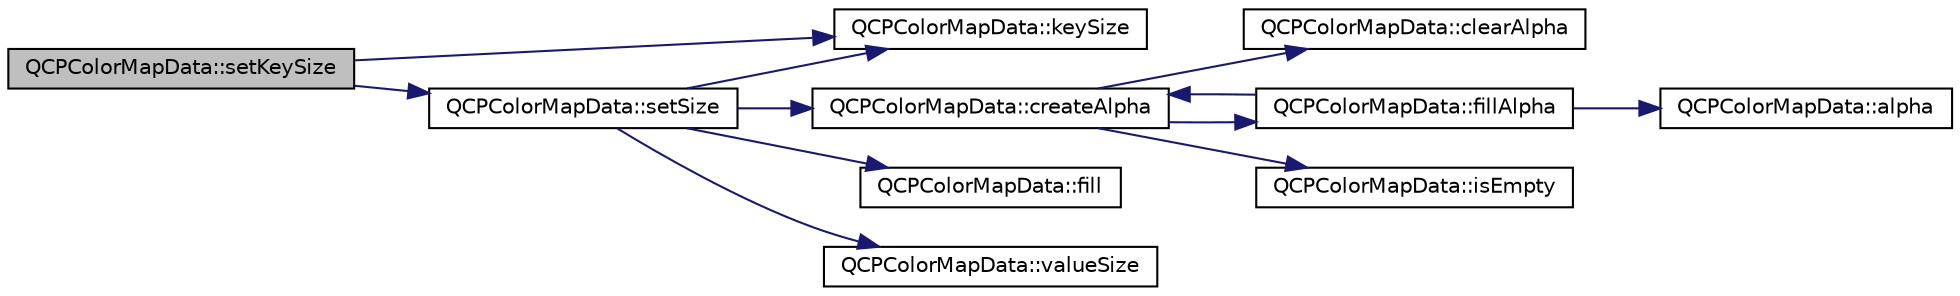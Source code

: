 digraph "QCPColorMapData::setKeySize"
{
 // LATEX_PDF_SIZE
  edge [fontname="Helvetica",fontsize="10",labelfontname="Helvetica",labelfontsize="10"];
  node [fontname="Helvetica",fontsize="10",shape=record];
  rankdir="LR";
  Node1 [label="QCPColorMapData::setKeySize",height=0.2,width=0.4,color="black", fillcolor="grey75", style="filled", fontcolor="black",tooltip=" "];
  Node1 -> Node2 [color="midnightblue",fontsize="10",style="solid",fontname="Helvetica"];
  Node2 [label="QCPColorMapData::keySize",height=0.2,width=0.4,color="black", fillcolor="white", style="filled",URL="$classQCPColorMapData.html#abbda4d28de97aedce1e6e6f008a0a1f7",tooltip=" "];
  Node1 -> Node3 [color="midnightblue",fontsize="10",style="solid",fontname="Helvetica"];
  Node3 [label="QCPColorMapData::setSize",height=0.2,width=0.4,color="black", fillcolor="white", style="filled",URL="$classQCPColorMapData.html#a0d9ff35c299d0478b682bfbcdd9c097e",tooltip=" "];
  Node3 -> Node4 [color="midnightblue",fontsize="10",style="solid",fontname="Helvetica"];
  Node4 [label="QCPColorMapData::createAlpha",height=0.2,width=0.4,color="black", fillcolor="white", style="filled",URL="$classQCPColorMapData.html#a42c2b1c303683515fa4de4c551f54441",tooltip=" "];
  Node4 -> Node5 [color="midnightblue",fontsize="10",style="solid",fontname="Helvetica"];
  Node5 [label="QCPColorMapData::clearAlpha",height=0.2,width=0.4,color="black", fillcolor="white", style="filled",URL="$classQCPColorMapData.html#a14d08b9c3720cd719400079b86d3906b",tooltip=" "];
  Node4 -> Node6 [color="midnightblue",fontsize="10",style="solid",fontname="Helvetica"];
  Node6 [label="QCPColorMapData::fillAlpha",height=0.2,width=0.4,color="black", fillcolor="white", style="filled",URL="$classQCPColorMapData.html#a93e2a549d7702bc849cd48a585294657",tooltip=" "];
  Node6 -> Node7 [color="midnightblue",fontsize="10",style="solid",fontname="Helvetica"];
  Node7 [label="QCPColorMapData::alpha",height=0.2,width=0.4,color="black", fillcolor="white", style="filled",URL="$classQCPColorMapData.html#a4f7e6b7a97017400cbbd46f0660e68ea",tooltip=" "];
  Node6 -> Node4 [color="midnightblue",fontsize="10",style="solid",fontname="Helvetica"];
  Node4 -> Node8 [color="midnightblue",fontsize="10",style="solid",fontname="Helvetica"];
  Node8 [label="QCPColorMapData::isEmpty",height=0.2,width=0.4,color="black", fillcolor="white", style="filled",URL="$classQCPColorMapData.html#aea88cc75a76ca571acf29b2ba8ac970d",tooltip=" "];
  Node3 -> Node9 [color="midnightblue",fontsize="10",style="solid",fontname="Helvetica"];
  Node9 [label="QCPColorMapData::fill",height=0.2,width=0.4,color="black", fillcolor="white", style="filled",URL="$classQCPColorMapData.html#a350f783260eb9b5de5c7b5e0d5d3e3c2",tooltip=" "];
  Node3 -> Node2 [color="midnightblue",fontsize="10",style="solid",fontname="Helvetica"];
  Node3 -> Node10 [color="midnightblue",fontsize="10",style="solid",fontname="Helvetica"];
  Node10 [label="QCPColorMapData::valueSize",height=0.2,width=0.4,color="black", fillcolor="white", style="filled",URL="$classQCPColorMapData.html#a8510cafea24645bbb62b5e0bfc43209f",tooltip=" "];
}
